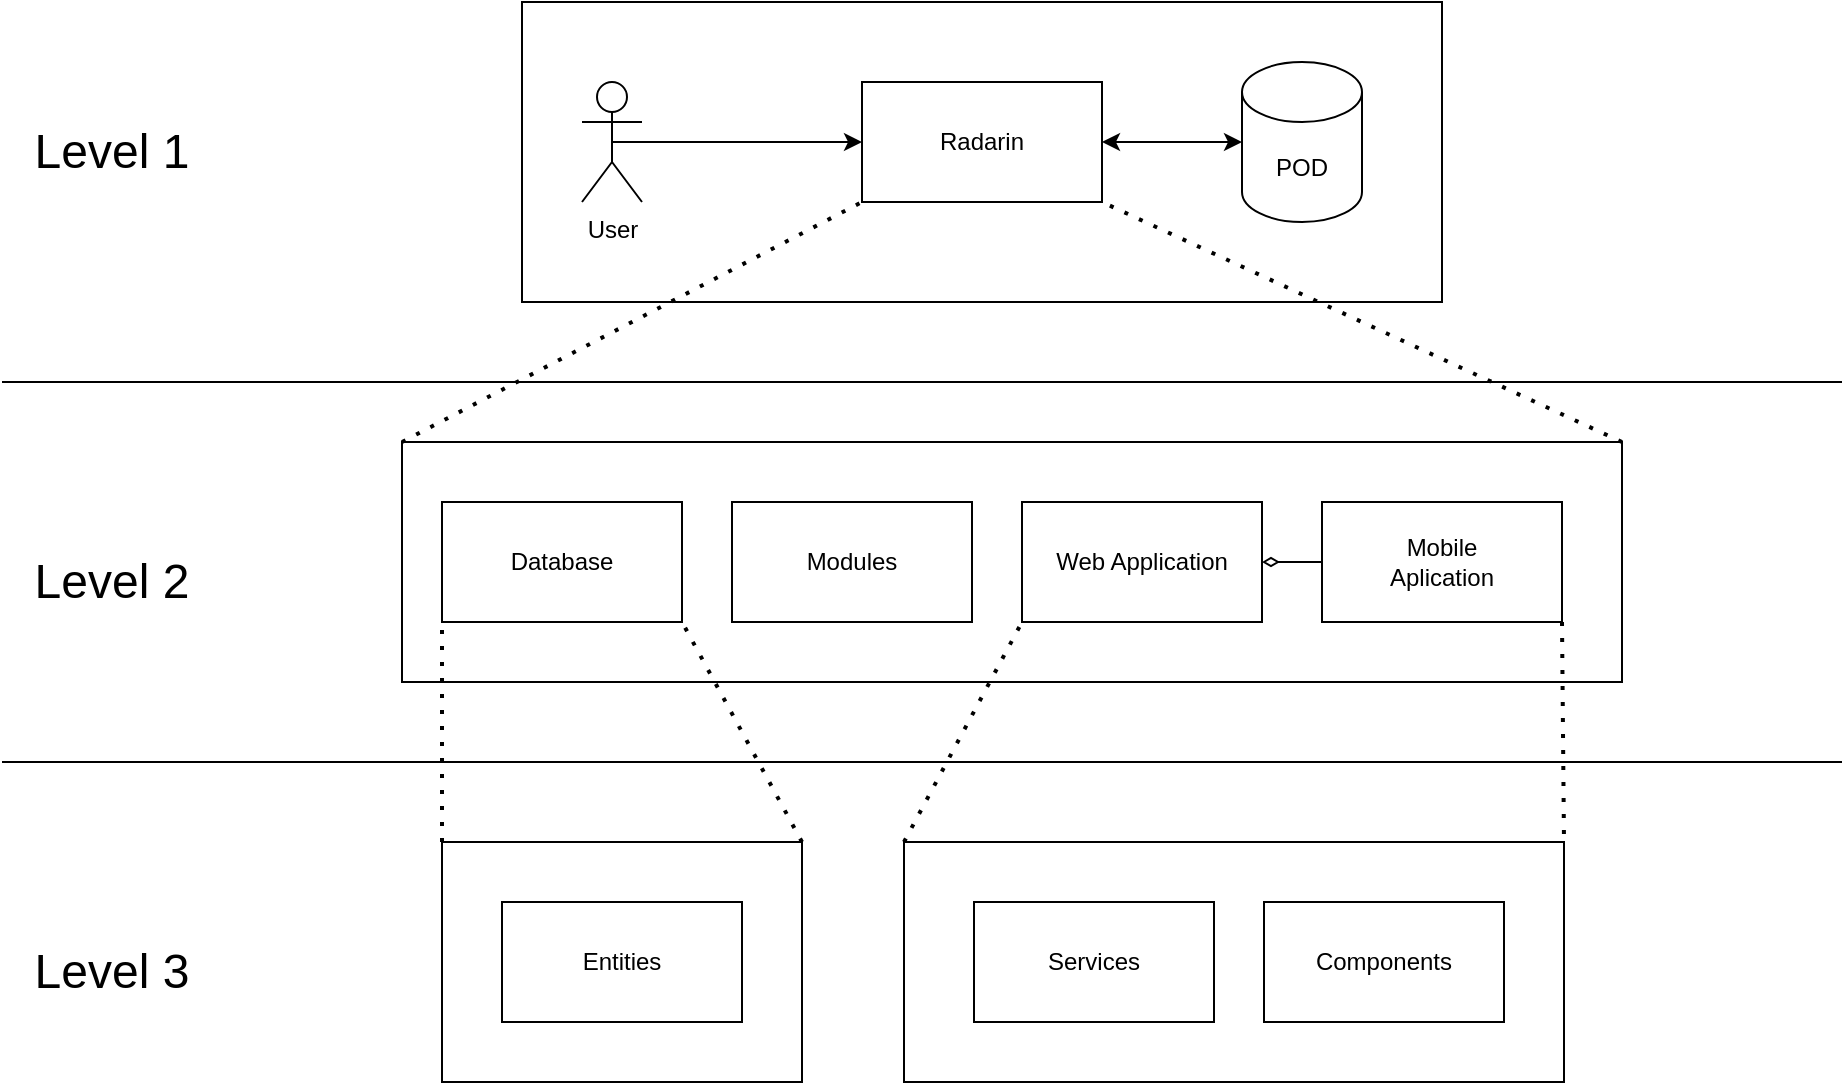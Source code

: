 <mxfile version="14.5.10" type="onedrive"><diagram id="zHxPvIeNs_zthnRV8YzQ" name="Page-1"><mxGraphModel dx="2272" dy="802" grid="1" gridSize="10" guides="1" tooltips="1" connect="1" arrows="1" fold="1" page="1" pageScale="1" pageWidth="850" pageHeight="1100" math="0" shadow="0"><root><mxCell id="0"/><mxCell id="1" parent="0"/><mxCell id="Eqf9iWxv4SJyFlASJ9xX-4" value="" style="rounded=0;whiteSpace=wrap;html=1;" vertex="1" parent="1"><mxGeometry x="10" y="830" width="180" height="120" as="geometry"/></mxCell><mxCell id="PvLHgj7F38olstJJ0DJf-1" value="" style="rounded=0;whiteSpace=wrap;html=1;" parent="1" vertex="1"><mxGeometry x="50" y="410" width="460" height="150" as="geometry"/></mxCell><mxCell id="PvLHgj7F38olstJJ0DJf-2" value="User" style="shape=umlActor;verticalLabelPosition=bottom;verticalAlign=top;html=1;outlineConnect=0;" parent="1" vertex="1"><mxGeometry x="80" y="450" width="30" height="60" as="geometry"/></mxCell><mxCell id="PvLHgj7F38olstJJ0DJf-3" value="Radarin" style="rounded=0;whiteSpace=wrap;html=1;" parent="1" vertex="1"><mxGeometry x="220" y="450" width="120" height="60" as="geometry"/></mxCell><mxCell id="PvLHgj7F38olstJJ0DJf-4" value="" style="endArrow=classic;html=1;exitX=0.5;exitY=0.5;exitDx=0;exitDy=0;exitPerimeter=0;" parent="1" source="PvLHgj7F38olstJJ0DJf-2" edge="1"><mxGeometry width="50" height="50" relative="1" as="geometry"><mxPoint x="170" y="530" as="sourcePoint"/><mxPoint x="220" y="480" as="targetPoint"/></mxGeometry></mxCell><mxCell id="PvLHgj7F38olstJJ0DJf-8" value="" style="endArrow=classic;startArrow=classic;html=1;" parent="1" source="PvLHgj7F38olstJJ0DJf-3" target="PvLHgj7F38olstJJ0DJf-9" edge="1"><mxGeometry width="50" height="50" relative="1" as="geometry"><mxPoint x="340" y="500" as="sourcePoint"/><mxPoint x="390" y="450" as="targetPoint"/></mxGeometry></mxCell><mxCell id="PvLHgj7F38olstJJ0DJf-9" value="POD" style="shape=cylinder3;whiteSpace=wrap;html=1;boundedLbl=1;backgroundOutline=1;size=15;" parent="1" vertex="1"><mxGeometry x="410" y="440" width="60" height="80" as="geometry"/></mxCell><mxCell id="PvLHgj7F38olstJJ0DJf-13" value="" style="rounded=0;whiteSpace=wrap;html=1;" parent="1" vertex="1"><mxGeometry x="-10" y="630" width="610" height="120" as="geometry"/></mxCell><mxCell id="PvLHgj7F38olstJJ0DJf-14" value="Mobile&lt;div&gt;Aplication&lt;/div&gt;" style="rounded=0;whiteSpace=wrap;html=1;" parent="1" vertex="1"><mxGeometry x="450" y="660" width="120" height="60" as="geometry"/></mxCell><mxCell id="PvLHgj7F38olstJJ0DJf-15" value="&lt;div&gt;Modules&lt;/div&gt;" style="rounded=0;whiteSpace=wrap;html=1;" parent="1" vertex="1"><mxGeometry x="155" y="660" width="120" height="60" as="geometry"/></mxCell><mxCell id="PvLHgj7F38olstJJ0DJf-16" value="" style="endArrow=none;dashed=1;html=1;dashPattern=1 3;strokeWidth=2;entryX=1;entryY=1;entryDx=0;entryDy=0;exitX=1;exitY=0;exitDx=0;exitDy=0;" parent="1" source="PvLHgj7F38olstJJ0DJf-13" target="PvLHgj7F38olstJJ0DJf-3" edge="1"><mxGeometry width="50" height="50" relative="1" as="geometry"><mxPoint x="580" y="600" as="sourcePoint"/><mxPoint x="620" y="550" as="targetPoint"/></mxGeometry></mxCell><mxCell id="PvLHgj7F38olstJJ0DJf-17" value="" style="endArrow=none;dashed=1;html=1;dashPattern=1 3;strokeWidth=2;entryX=0;entryY=1;entryDx=0;entryDy=0;exitX=0;exitY=0;exitDx=0;exitDy=0;" parent="1" source="PvLHgj7F38olstJJ0DJf-13" target="PvLHgj7F38olstJJ0DJf-3" edge="1"><mxGeometry width="50" height="50" relative="1" as="geometry"><mxPoint x="230" y="500" as="sourcePoint"/><mxPoint x="280" y="450" as="targetPoint"/></mxGeometry></mxCell><mxCell id="PvLHgj7F38olstJJ0DJf-18" value="" style="rounded=0;whiteSpace=wrap;html=1;" parent="1" vertex="1"><mxGeometry x="241" y="830" width="330" height="120" as="geometry"/></mxCell><mxCell id="PvLHgj7F38olstJJ0DJf-19" value="" style="endArrow=none;html=1;strokeWidth=1;entryX=0;entryY=0.5;entryDx=0;entryDy=0;exitX=1;exitY=0.5;exitDx=0;exitDy=0;startArrow=diamondThin;startFill=0;endFill=0;" parent="1" source="yJwcMc1ZafLqVJBcYIRx-5" target="PvLHgj7F38olstJJ0DJf-14" edge="1"><mxGeometry width="50" height="50" relative="1" as="geometry"><mxPoint x="190" y="750" as="sourcePoint"/><mxPoint x="240" y="700" as="targetPoint"/></mxGeometry></mxCell><mxCell id="PvLHgj7F38olstJJ0DJf-20" value="" style="endArrow=none;dashed=1;html=1;dashPattern=1 3;strokeWidth=2;entryX=1;entryY=0;entryDx=0;entryDy=0;exitX=1;exitY=1;exitDx=0;exitDy=0;" parent="1" source="PvLHgj7F38olstJJ0DJf-14" target="PvLHgj7F38olstJJ0DJf-18" edge="1"><mxGeometry width="50" height="50" relative="1" as="geometry"><mxPoint x="570" y="720" as="sourcePoint"/><mxPoint x="620" y="670" as="targetPoint"/></mxGeometry></mxCell><mxCell id="PvLHgj7F38olstJJ0DJf-22" value="Services" style="rounded=0;whiteSpace=wrap;html=1;" parent="1" vertex="1"><mxGeometry x="276" y="860" width="120" height="60" as="geometry"/></mxCell><mxCell id="PvLHgj7F38olstJJ0DJf-23" value="&lt;div&gt;Entities&lt;/div&gt;" style="rounded=0;whiteSpace=wrap;html=1;" parent="1" vertex="1"><mxGeometry x="40" y="860" width="120" height="60" as="geometry"/></mxCell><mxCell id="PvLHgj7F38olstJJ0DJf-25" value="Components" style="rounded=0;whiteSpace=wrap;html=1;" parent="1" vertex="1"><mxGeometry x="421" y="860" width="120" height="60" as="geometry"/></mxCell><mxCell id="PvLHgj7F38olstJJ0DJf-26" value="" style="endArrow=none;html=1;" parent="1" edge="1"><mxGeometry width="50" height="50" relative="1" as="geometry"><mxPoint x="-210" y="790" as="sourcePoint"/><mxPoint x="710" y="790" as="targetPoint"/></mxGeometry></mxCell><mxCell id="PvLHgj7F38olstJJ0DJf-27" value="" style="endArrow=none;html=1;" parent="1" edge="1"><mxGeometry width="50" height="50" relative="1" as="geometry"><mxPoint x="-210" y="600" as="sourcePoint"/><mxPoint x="710" y="600" as="targetPoint"/></mxGeometry></mxCell><mxCell id="yJwcMc1ZafLqVJBcYIRx-1" value="&lt;font style=&quot;font-size: 24px&quot;&gt;Level 1&lt;/font&gt;" style="text;html=1;strokeColor=none;fillColor=none;align=center;verticalAlign=middle;whiteSpace=wrap;rounded=0;" parent="1" vertex="1"><mxGeometry x="-210" y="475" width="110" height="20" as="geometry"/></mxCell><mxCell id="yJwcMc1ZafLqVJBcYIRx-2" value="&lt;font style=&quot;font-size: 24px&quot;&gt;Level 3&lt;br&gt;&lt;/font&gt;" style="text;html=1;strokeColor=none;fillColor=none;align=center;verticalAlign=middle;whiteSpace=wrap;rounded=0;" parent="1" vertex="1"><mxGeometry x="-210" y="885" width="110" height="20" as="geometry"/></mxCell><mxCell id="yJwcMc1ZafLqVJBcYIRx-3" value="&lt;font style=&quot;font-size: 24px&quot;&gt;Level 2&lt;br&gt;&lt;/font&gt;" style="text;html=1;strokeColor=none;fillColor=none;align=center;verticalAlign=middle;whiteSpace=wrap;rounded=0;" parent="1" vertex="1"><mxGeometry x="-210" y="690" width="110" height="20" as="geometry"/></mxCell><mxCell id="yJwcMc1ZafLqVJBcYIRx-5" value="Web Application" style="rounded=0;whiteSpace=wrap;html=1;" parent="1" vertex="1"><mxGeometry x="300" y="660" width="120" height="60" as="geometry"/></mxCell><mxCell id="Eqf9iWxv4SJyFlASJ9xX-1" value="Database" style="rounded=0;whiteSpace=wrap;html=1;" vertex="1" parent="1"><mxGeometry x="10" y="660" width="120" height="60" as="geometry"/></mxCell><mxCell id="Eqf9iWxv4SJyFlASJ9xX-3" value="" style="endArrow=none;dashed=1;html=1;dashPattern=1 3;strokeWidth=2;entryX=0;entryY=1;entryDx=0;entryDy=0;exitX=0;exitY=0;exitDx=0;exitDy=0;" edge="1" parent="1" source="PvLHgj7F38olstJJ0DJf-18" target="yJwcMc1ZafLqVJBcYIRx-5"><mxGeometry width="50" height="50" relative="1" as="geometry"><mxPoint x="-10" y="840" as="sourcePoint"/><mxPoint x="320" y="730" as="targetPoint"/></mxGeometry></mxCell><mxCell id="Eqf9iWxv4SJyFlASJ9xX-5" value="" style="endArrow=none;dashed=1;html=1;dashPattern=1 3;strokeWidth=2;entryX=0;entryY=1;entryDx=0;entryDy=0;exitX=0;exitY=0;exitDx=0;exitDy=0;" edge="1" parent="1" source="Eqf9iWxv4SJyFlASJ9xX-4" target="Eqf9iWxv4SJyFlASJ9xX-1"><mxGeometry width="50" height="50" relative="1" as="geometry"><mxPoint x="285" y="840" as="sourcePoint"/><mxPoint x="310" y="730" as="targetPoint"/></mxGeometry></mxCell><mxCell id="Eqf9iWxv4SJyFlASJ9xX-6" value="" style="endArrow=none;dashed=1;html=1;dashPattern=1 3;strokeWidth=2;entryX=1;entryY=1;entryDx=0;entryDy=0;exitX=1;exitY=0;exitDx=0;exitDy=0;" edge="1" parent="1" source="Eqf9iWxv4SJyFlASJ9xX-4" target="Eqf9iWxv4SJyFlASJ9xX-1"><mxGeometry width="50" height="50" relative="1" as="geometry"><mxPoint x="295" y="850" as="sourcePoint"/><mxPoint x="320" y="740" as="targetPoint"/></mxGeometry></mxCell></root></mxGraphModel></diagram></mxfile>